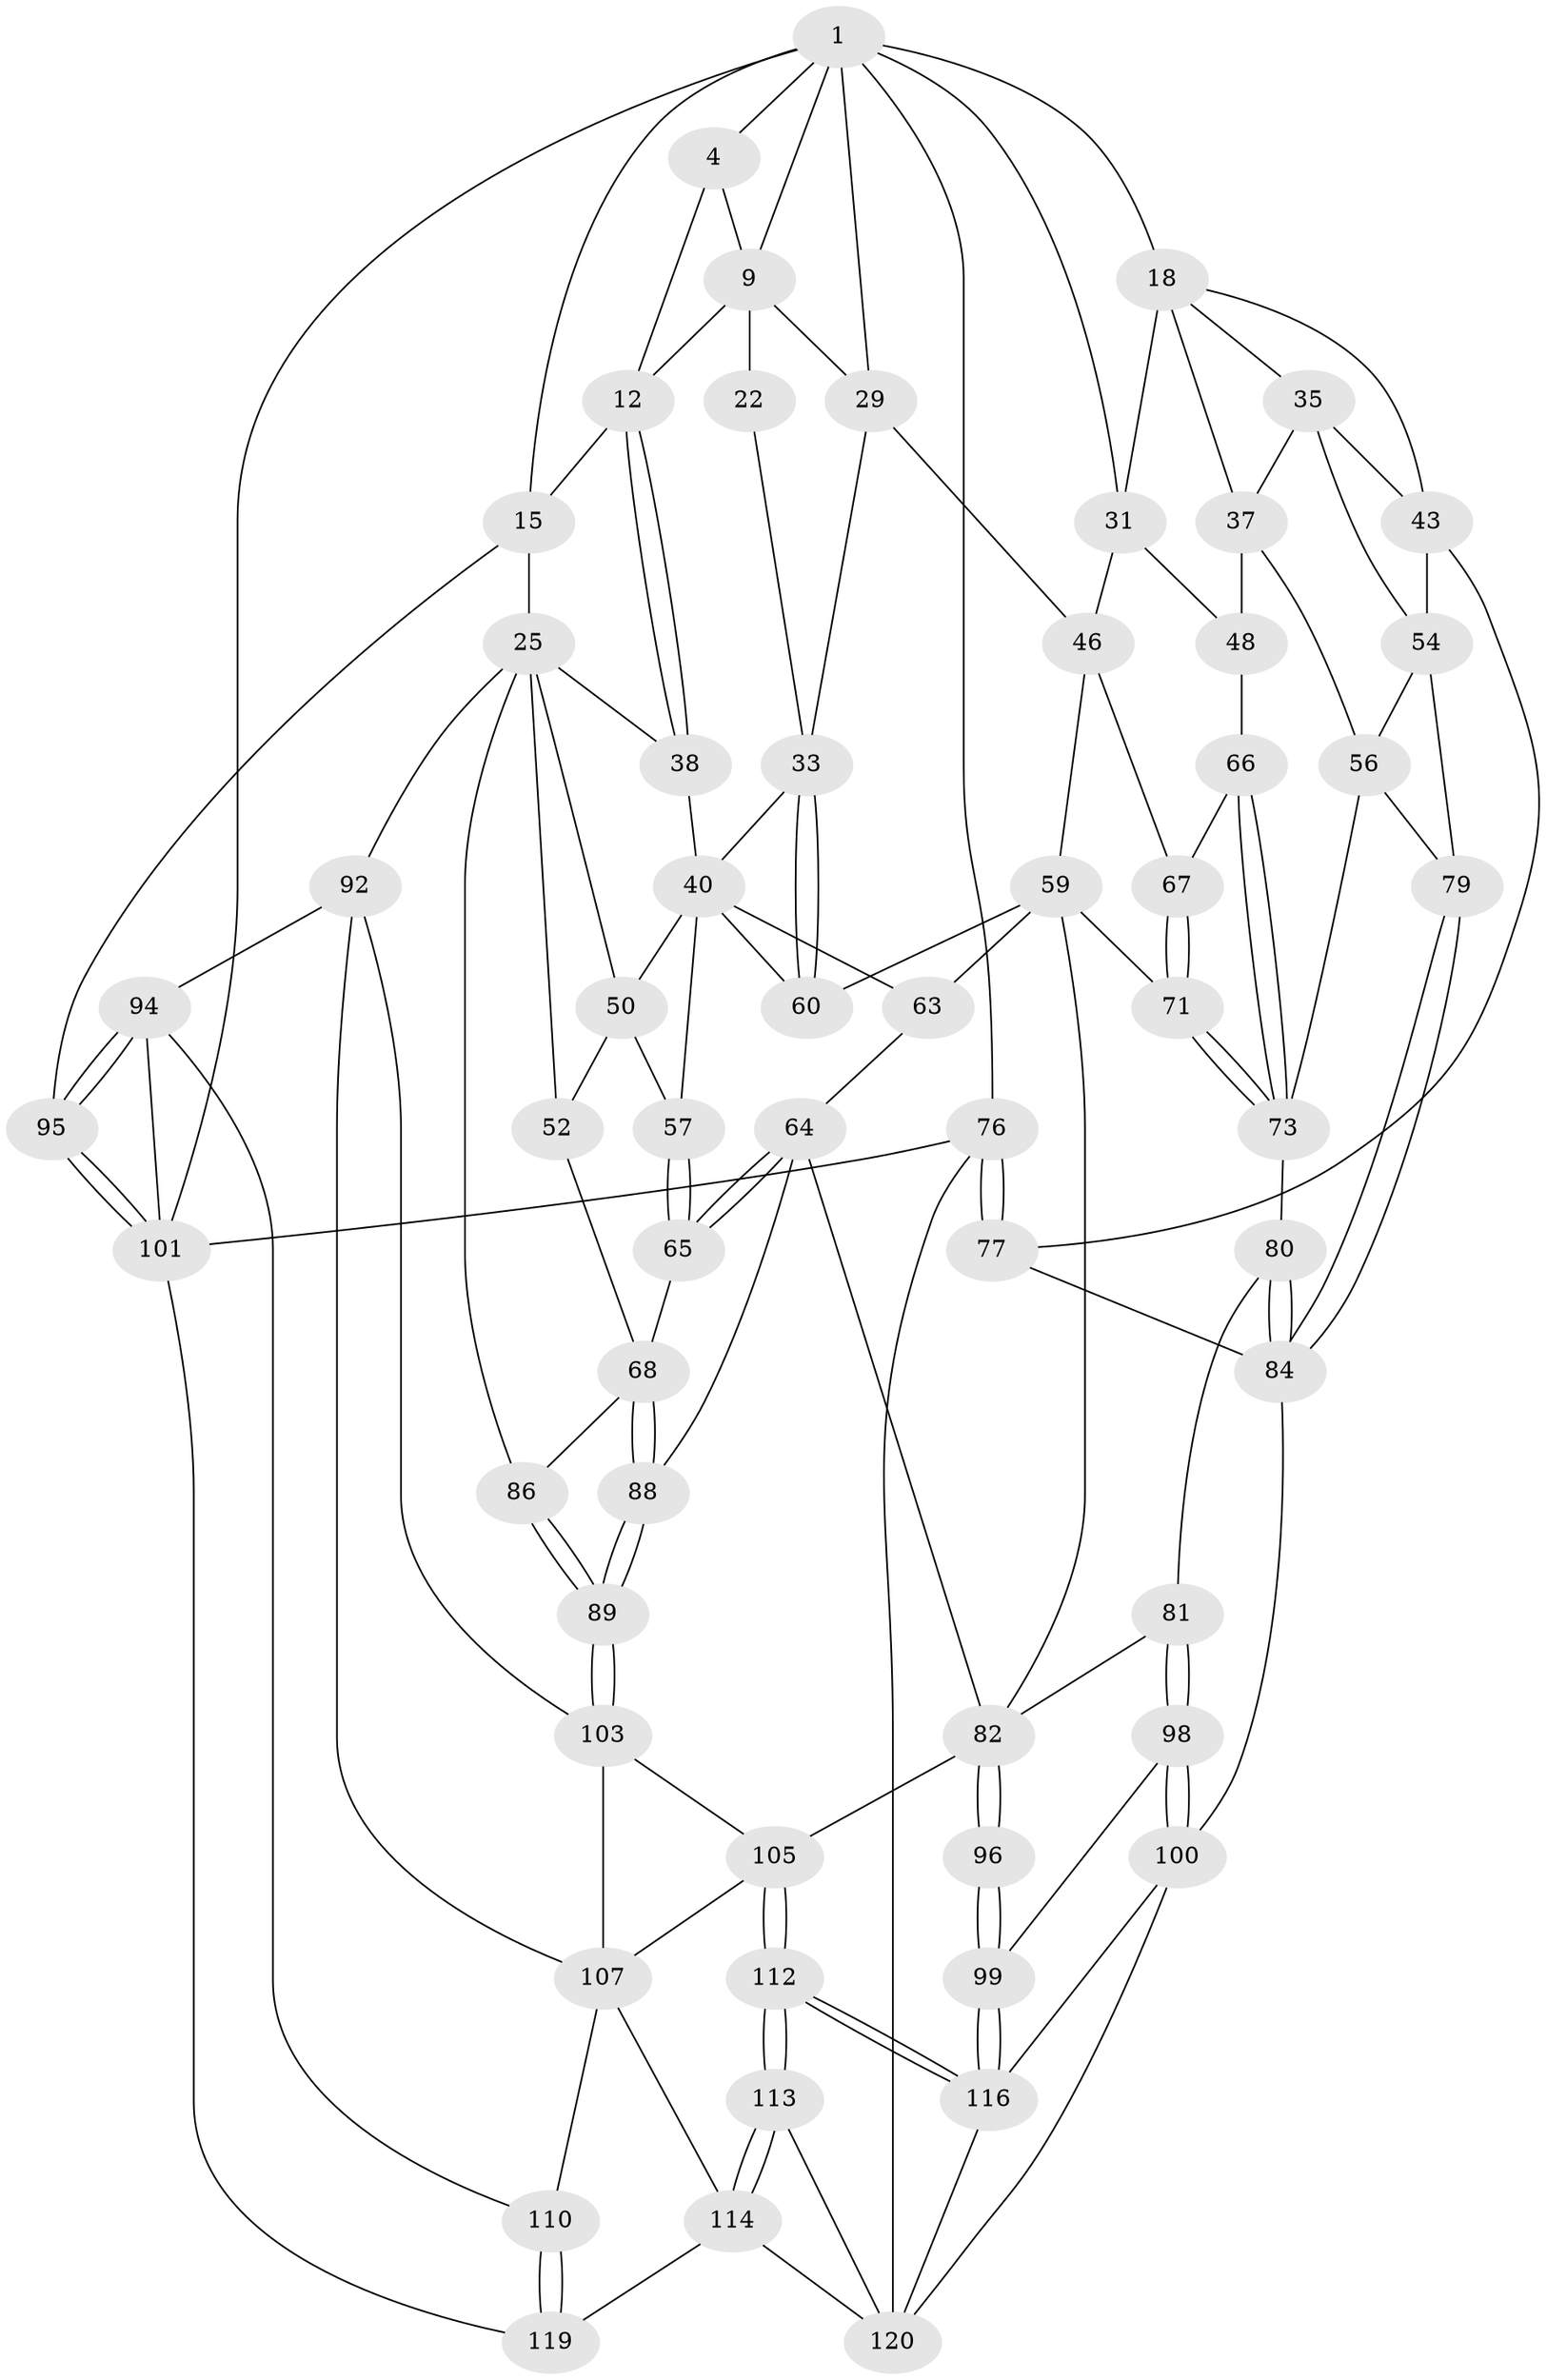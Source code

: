 // original degree distribution, {3: 0.01639344262295082, 5: 0.5081967213114754, 6: 0.22950819672131148, 4: 0.2459016393442623}
// Generated by graph-tools (version 1.1) at 2025/16/03/09/25 04:16:49]
// undirected, 61 vertices, 141 edges
graph export_dot {
graph [start="1"]
  node [color=gray90,style=filled];
  1 [pos="+0.6289275435327653+0",super="+6+2"];
  4 [pos="+0.1664975873245842+0",super="+5"];
  9 [pos="+0.502281309311083+0.060118835611970046",super="+21+10"];
  12 [pos="+0.3289242502148742+0.11132145302224666",super="+13"];
  15 [pos="+0+0.1412550320878406",super="+16+78"];
  18 [pos="+0.7610916153807443+0.10622944134578674",super="+19+30"];
  22 [pos="+0.4451280200762865+0.13845038565520779"];
  25 [pos="+0.15086019019531804+0.17587507788118353",super="+39+26"];
  29 [pos="+0.5777136164305889+0.1538129375784332",super="+32"];
  31 [pos="+0.716102196928655+0.16045974421500284",super="+45"];
  33 [pos="+0.44865013743972043+0.2231640704211555",super="+34"];
  35 [pos="+0.890788624990946+0.11224203026256918",super="+44+36"];
  37 [pos="+0.7940430500657373+0.206725272630513",super="+47"];
  38 [pos="+0.3237878173452437+0.12658398440357296"];
  40 [pos="+0.38161441792502027+0.26119264590313357",super="+61+41"];
  43 [pos="+1+0.18507887284750857",super="+62"];
  46 [pos="+0.6073739560719585+0.28365494908939615",super="+58"];
  48 [pos="+0.7376897468408503+0.35081042759326087"];
  50 [pos="+0.20757101870090122+0.19901147079786288",super="+51"];
  52 [pos="+0.13421993737411445+0.3933874803362769"];
  54 [pos="+0.8704330080379337+0.3673687800224914",super="+55"];
  56 [pos="+0.7736144462962554+0.36862907414253787",super="+74"];
  57 [pos="+0.31465703043041654+0.30416365484598656"];
  59 [pos="+0.5706471516144902+0.319917913226884",super="+70"];
  60 [pos="+0.5083704424857709+0.32957017111546605"];
  63 [pos="+0.4341661700535716+0.45470864859679255"];
  64 [pos="+0.4262995003175393+0.45700239923878194",super="+90"];
  65 [pos="+0.3747706445701917+0.4375834365177296"];
  66 [pos="+0.6766704665061694+0.4030687075808385"];
  67 [pos="+0.5990788675774432+0.41803846868216277"];
  68 [pos="+0.24163507678430304+0.4757054523573421",super="+69"];
  71 [pos="+0.5714631963139345+0.46246525836433316"];
  73 [pos="+0.6624770439355122+0.46540485070544696",super="+75"];
  76 [pos="+1+1"];
  77 [pos="+1+0.7814283342337932"];
  79 [pos="+0.8649418586958111+0.559751826432847"];
  80 [pos="+0.6528611343017504+0.518976104220819"];
  81 [pos="+0.6021846838659324+0.5655151126795798"];
  82 [pos="+0.5786005282976386+0.5584374946242522",super="+83"];
  84 [pos="+0.8778558001808814+0.6000671693404881",super="+85"];
  86 [pos="+0.16475465834430017+0.6536226913700359"];
  88 [pos="+0.3411245296815609+0.6509559767430928"];
  89 [pos="+0.2035298128034104+0.6787062643830719"];
  92 [pos="+0+0.7282723056213494",super="+93"];
  94 [pos="+0+0.7387955420549405",super="+111"];
  95 [pos="+0+0.7188392389268043"];
  96 [pos="+0.4702672237221521+0.7858891488672245"];
  98 [pos="+0.6854483595153258+0.6398901973949039"];
  99 [pos="+0.4718506538609586+0.7880986790486102"];
  100 [pos="+0.9099679070750124+0.6977894216108185",super="+117"];
  101 [pos="+0+1",super="+102"];
  103 [pos="+0.19909483734963365+0.7546695756452245",super="+104"];
  105 [pos="+0.23156937539215966+0.828183751412666",super="+106"];
  107 [pos="+0.17301776294127452+0.8919108115210287",super="+108"];
  110 [pos="+0.08740589927191698+0.9258290971063495"];
  112 [pos="+0.4488092979064293+1"];
  113 [pos="+0.4453188724274841+1"];
  114 [pos="+0.44016411340808864+1",super="+115"];
  116 [pos="+0.4985705198148226+0.8601078553628246",super="+118"];
  119 [pos="+0.213412578962628+1"];
  120 [pos="+0.76501405592518+0.9711979368957949",super="+122+121"];
  1 -- 18 [weight=2];
  1 -- 9 [weight=2];
  1 -- 29;
  1 -- 31;
  1 -- 4;
  1 -- 101;
  1 -- 76;
  1 -- 15;
  4 -- 12;
  4 -- 9;
  9 -- 29;
  9 -- 22 [weight=2];
  9 -- 12;
  12 -- 38;
  12 -- 38;
  12 -- 15 [weight=2];
  15 -- 25 [weight=2];
  15 -- 95;
  18 -- 43;
  18 -- 35;
  18 -- 37;
  18 -- 31;
  22 -- 33;
  25 -- 50;
  25 -- 38;
  25 -- 52;
  25 -- 86;
  25 -- 92;
  29 -- 33;
  29 -- 46;
  31 -- 48;
  31 -- 46;
  33 -- 60;
  33 -- 60;
  33 -- 40;
  35 -- 43;
  35 -- 37;
  35 -- 54;
  37 -- 48;
  37 -- 56;
  38 -- 40;
  40 -- 60;
  40 -- 63;
  40 -- 57;
  40 -- 50;
  43 -- 77;
  43 -- 54;
  46 -- 59;
  46 -- 67;
  48 -- 66;
  50 -- 57;
  50 -- 52;
  52 -- 68;
  54 -- 56;
  54 -- 79;
  56 -- 73;
  56 -- 79;
  57 -- 65;
  57 -- 65;
  59 -- 60;
  59 -- 71;
  59 -- 63;
  59 -- 82;
  63 -- 64;
  64 -- 65;
  64 -- 65;
  64 -- 88;
  64 -- 82;
  65 -- 68;
  66 -- 67;
  66 -- 73;
  66 -- 73;
  67 -- 71;
  67 -- 71;
  68 -- 88;
  68 -- 88;
  68 -- 86;
  71 -- 73;
  71 -- 73;
  73 -- 80;
  76 -- 77;
  76 -- 77;
  76 -- 101;
  76 -- 120;
  77 -- 84;
  79 -- 84;
  79 -- 84;
  80 -- 81;
  80 -- 84;
  80 -- 84;
  81 -- 82;
  81 -- 98;
  81 -- 98;
  82 -- 96 [weight=2];
  82 -- 96;
  82 -- 105;
  84 -- 100;
  86 -- 89;
  86 -- 89;
  88 -- 89;
  88 -- 89;
  89 -- 103;
  89 -- 103;
  92 -- 103;
  92 -- 94;
  92 -- 107;
  94 -- 95;
  94 -- 95;
  94 -- 110;
  94 -- 101;
  95 -- 101;
  95 -- 101;
  96 -- 99;
  96 -- 99;
  98 -- 99;
  98 -- 100;
  98 -- 100;
  99 -- 116;
  99 -- 116;
  100 -- 120;
  100 -- 116;
  101 -- 119;
  103 -- 105;
  103 -- 107;
  105 -- 112;
  105 -- 112;
  105 -- 107;
  107 -- 110;
  107 -- 114;
  110 -- 119;
  110 -- 119;
  112 -- 113;
  112 -- 113;
  112 -- 116;
  112 -- 116;
  113 -- 114;
  113 -- 114;
  113 -- 120;
  114 -- 120;
  114 -- 119;
  116 -- 120;
}
